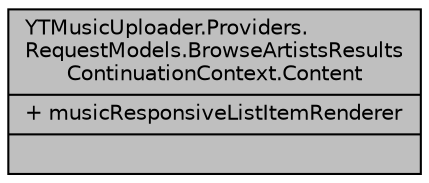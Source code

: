 digraph "YTMusicUploader.Providers.RequestModels.BrowseArtistsResultsContinuationContext.Content"
{
 // LATEX_PDF_SIZE
  edge [fontname="Helvetica",fontsize="10",labelfontname="Helvetica",labelfontsize="10"];
  node [fontname="Helvetica",fontsize="10",shape=record];
  Node1 [label="{YTMusicUploader.Providers.\lRequestModels.BrowseArtistsResults\lContinuationContext.Content\n|+ musicResponsiveListItemRenderer\l|}",height=0.2,width=0.4,color="black", fillcolor="grey75", style="filled", fontcolor="black",tooltip=" "];
}
